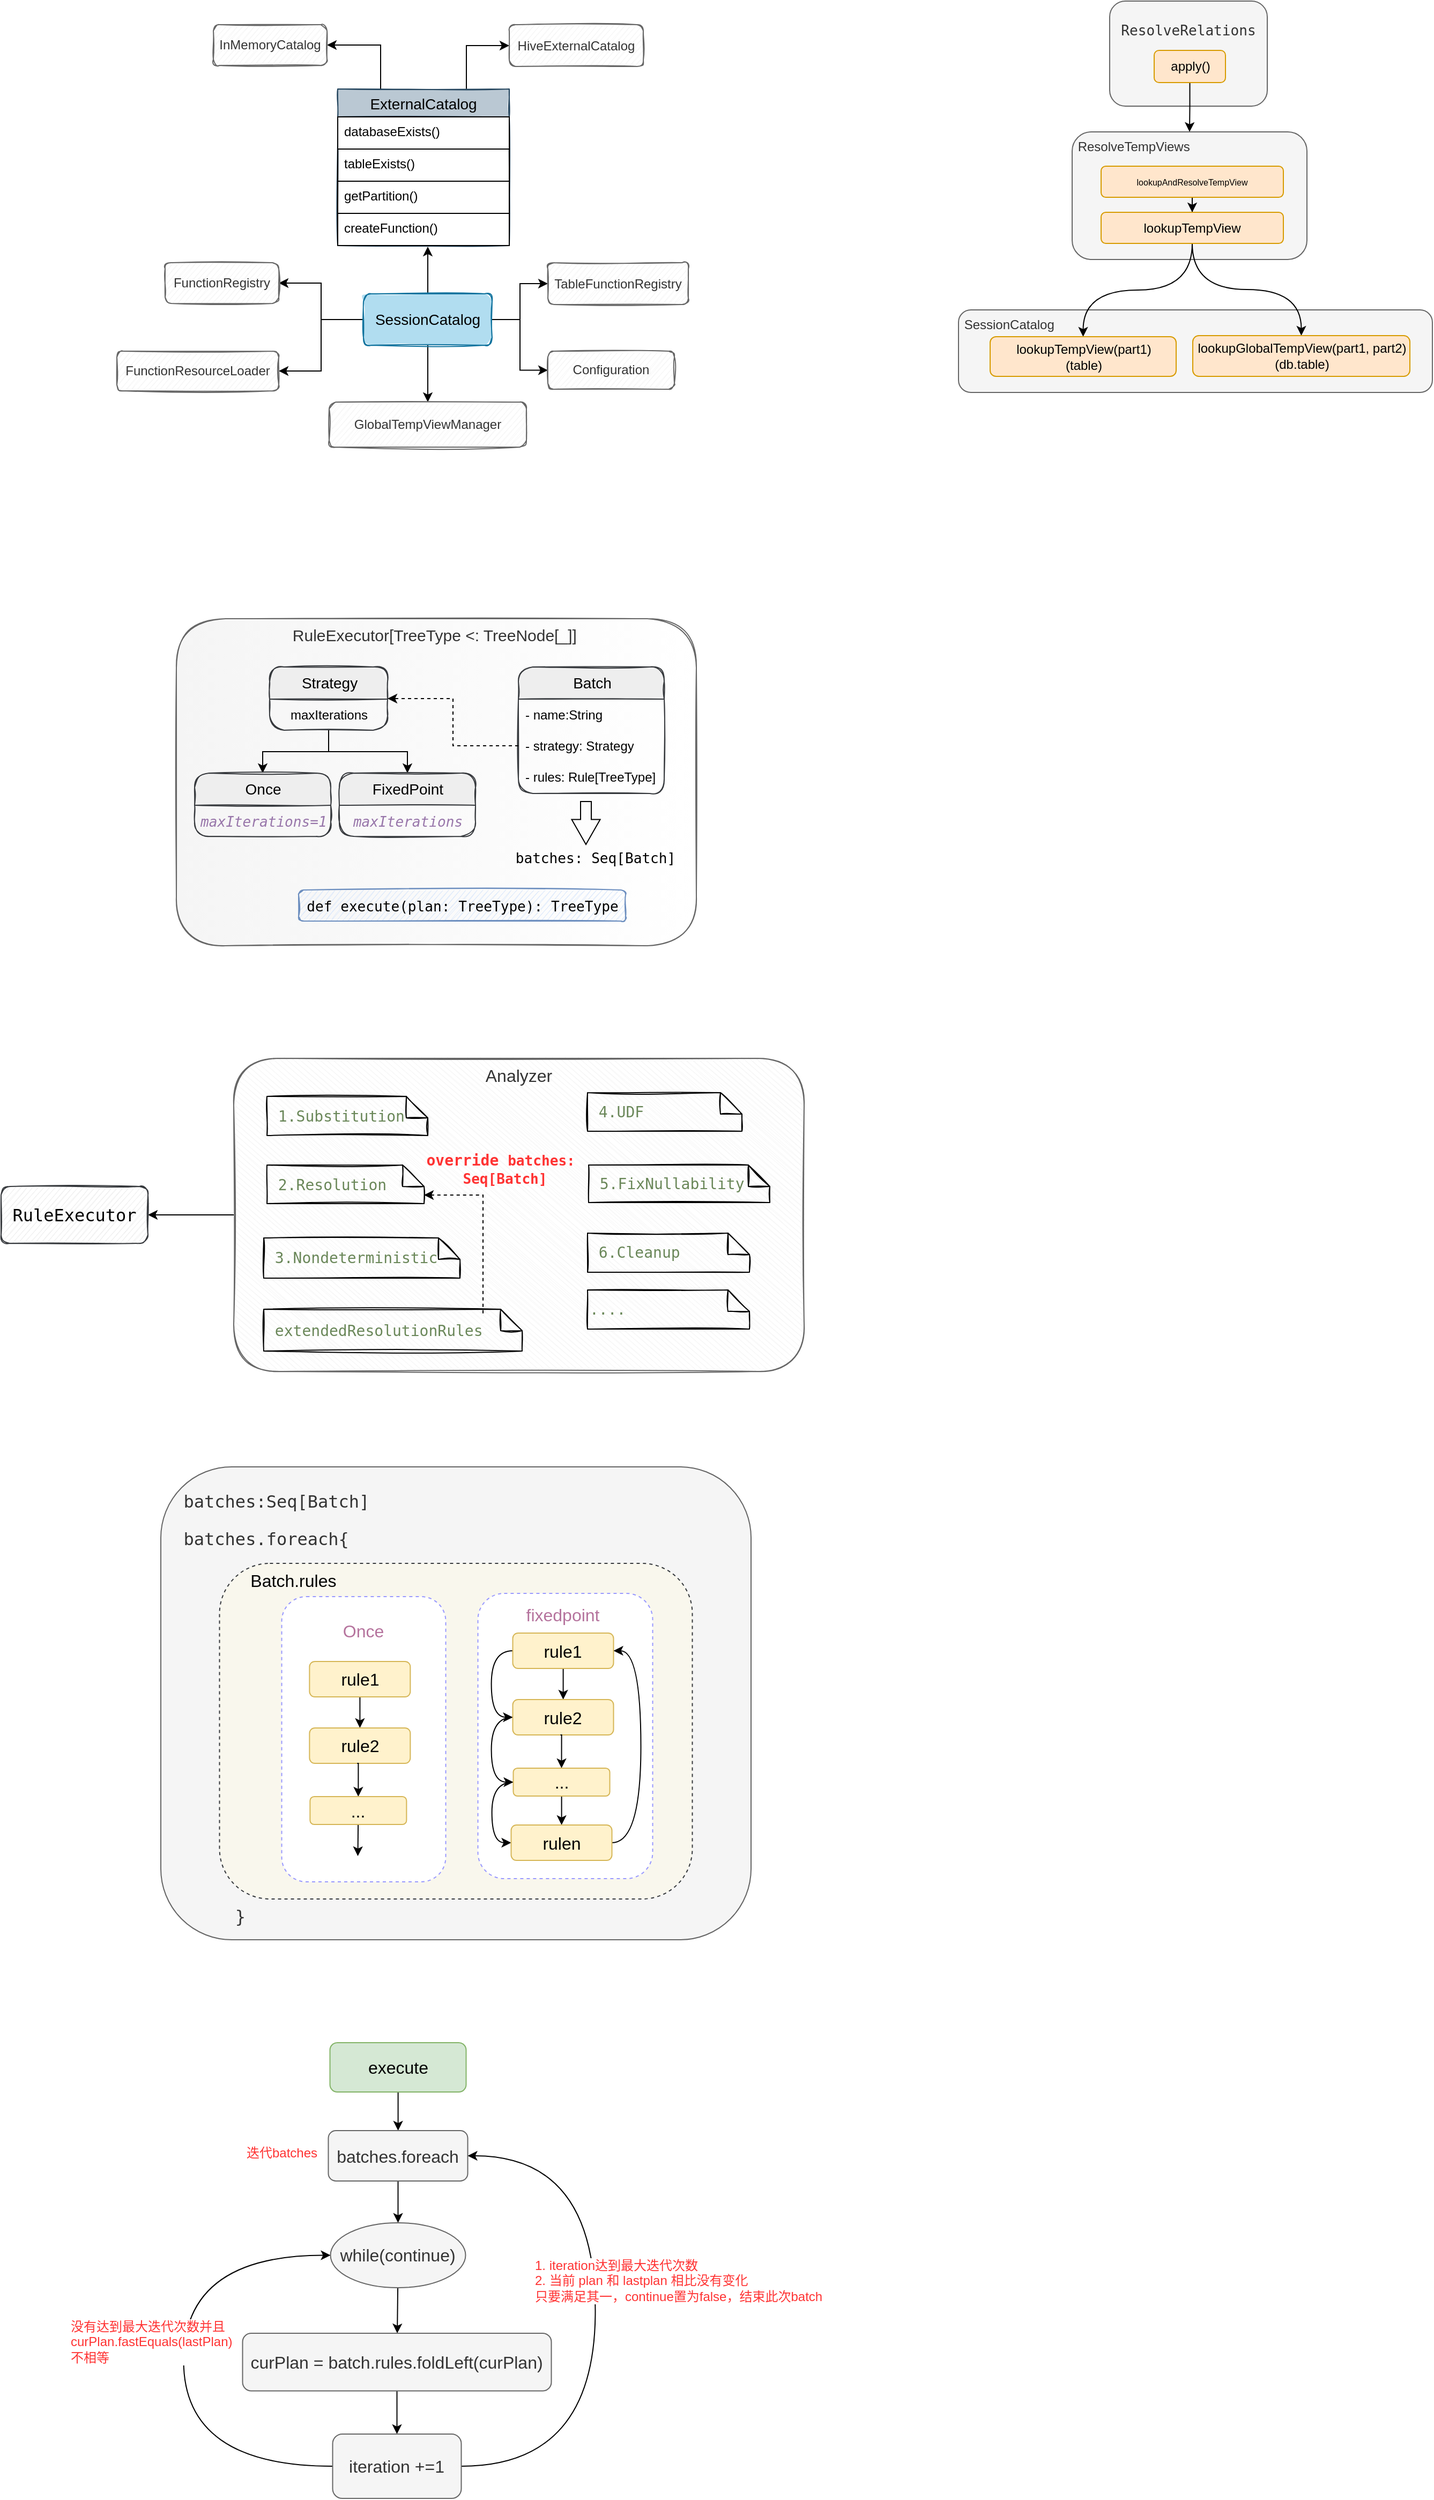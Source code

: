 <mxfile version="17.4.6" type="github">
  <diagram id="hhoEee4OtY3em96QOLKo" name="Page-1">
    <mxGraphModel dx="1391" dy="898" grid="0" gridSize="10" guides="1" tooltips="1" connect="1" arrows="1" fold="1" page="1" pageScale="1" pageWidth="827" pageHeight="1169" math="0" shadow="0">
      <root>
        <mxCell id="0" />
        <mxCell id="1" parent="0" />
        <mxCell id="6svz-Yu5DE2-0Qyf26-9-62" value="&amp;nbsp;SessionCatalog" style="rounded=1;whiteSpace=wrap;html=1;shadow=0;labelBackgroundColor=none;labelBorderColor=none;sketch=0;fontSize=12;fontColor=#333333;strokeColor=#666666;strokeWidth=1;fillColor=#f5f5f5;verticalAlign=top;align=left;" vertex="1" parent="1">
          <mxGeometry x="925" y="959" width="442" height="77" as="geometry" />
        </mxCell>
        <mxCell id="6svz-Yu5DE2-0Qyf26-9-4" value="&lt;pre style=&quot;font-family: &amp;#34;jetbrains mono&amp;#34; , monospace ; font-size: 16px&quot;&gt;  batches:Seq[Batch]&lt;/pre&gt;&lt;pre style=&quot;font-family: &amp;#34;jetbrains mono&amp;#34; , monospace ; font-size: 16px&quot;&gt;  batches.foreach{&lt;/pre&gt;&lt;pre style=&quot;font-family: &amp;#34;jetbrains mono&amp;#34; , monospace ; font-size: 16px&quot;&gt;&lt;br&gt;&lt;/pre&gt;&lt;pre style=&quot;font-family: &amp;#34;jetbrains mono&amp;#34; , monospace ; font-size: 16px&quot;&gt;&lt;br&gt;&lt;/pre&gt;&lt;pre style=&quot;font-family: &amp;#34;jetbrains mono&amp;#34; , monospace ; font-size: 16px&quot;&gt;&lt;br&gt;&lt;/pre&gt;&lt;pre style=&quot;font-family: &amp;#34;jetbrains mono&amp;#34; , monospace ; font-size: 16px&quot;&gt;&lt;br&gt;&lt;/pre&gt;&lt;pre style=&quot;font-family: &amp;#34;jetbrains mono&amp;#34; , monospace ; font-size: 16px&quot;&gt;&lt;br&gt;&lt;/pre&gt;&lt;pre style=&quot;font-family: &amp;#34;jetbrains mono&amp;#34; , monospace ; font-size: 16px&quot;&gt;&lt;br&gt;&lt;/pre&gt;&lt;pre style=&quot;font-family: &amp;#34;jetbrains mono&amp;#34; , monospace ; font-size: 16px&quot;&gt;&lt;br&gt;&lt;/pre&gt;&lt;pre style=&quot;font-family: &amp;#34;jetbrains mono&amp;#34; , monospace ; font-size: 16px&quot;&gt;&lt;br&gt;&lt;/pre&gt;&lt;pre style=&quot;font-family: &amp;#34;jetbrains mono&amp;#34; , monospace ; font-size: 16px&quot;&gt;&lt;br&gt;&lt;/pre&gt;&lt;pre style=&quot;font-family: &amp;#34;jetbrains mono&amp;#34; , monospace ; font-size: 16px&quot;&gt;&lt;span style=&quot;white-space: normal&quot;&gt;&amp;nbsp; &amp;nbsp; &amp;nbsp; &amp;nbsp;}&lt;/span&gt;&lt;br&gt;&lt;/pre&gt;" style="rounded=1;whiteSpace=wrap;html=1;labelBackgroundColor=none;fontSize=16;sketch=0;shadow=0;align=left;verticalAlign=top;fillColor=#f5f5f5;strokeColor=#666666;fontColor=#333333;" vertex="1" parent="1">
          <mxGeometry x="181" y="2038" width="550.5" height="441" as="geometry" />
        </mxCell>
        <mxCell id="6svz-Yu5DE2-0Qyf26-9-5" value="&amp;nbsp; &amp;nbsp; &amp;nbsp; Batch.rules" style="rounded=1;whiteSpace=wrap;html=1;shadow=0;labelBackgroundColor=none;labelBorderColor=none;sketch=0;fontSize=16;align=left;verticalAlign=top;dashed=1;strokeColor=#36393d;fillColor=#f9f7ed;" vertex="1" parent="1">
          <mxGeometry x="235.75" y="2128" width="441" height="313" as="geometry" />
        </mxCell>
        <mxCell id="6svz-Yu5DE2-0Qyf26-9-31" value="" style="rounded=1;whiteSpace=wrap;html=1;shadow=0;dashed=1;labelBackgroundColor=none;labelBorderColor=none;sketch=0;fontSize=16;fontColor=#B5739D;strokeColor=#9999FF;strokeWidth=1;" vertex="1" parent="1">
          <mxGeometry x="476.75" y="2156" width="163" height="266" as="geometry" />
        </mxCell>
        <mxCell id="6svz-Yu5DE2-0Qyf26-9-29" value="" style="rounded=1;whiteSpace=wrap;html=1;shadow=0;dashed=1;labelBackgroundColor=none;labelBorderColor=none;sketch=0;fontSize=16;fontColor=#B5739D;strokeColor=#9999FF;strokeWidth=1;" vertex="1" parent="1">
          <mxGeometry x="293.75" y="2159" width="153" height="266" as="geometry" />
        </mxCell>
        <mxCell id="6svz-Yu5DE2-0Qyf26-9-2" style="edgeStyle=orthogonalEdgeStyle;rounded=0;orthogonalLoop=1;jettySize=auto;html=1;entryX=1;entryY=0.5;entryDx=0;entryDy=0;fontSize=16;fontColor=#000000;" edge="1" parent="1" source="0N4g02ynrCQmDdUy3KtQ-81" target="6svz-Yu5DE2-0Qyf26-9-1">
          <mxGeometry relative="1" as="geometry" />
        </mxCell>
        <mxCell id="0N4g02ynrCQmDdUy3KtQ-81" value="Analyzer" style="rounded=1;whiteSpace=wrap;html=1;sketch=1;shadow=0;glass=0;fillColor=#f5f5f5;strokeColor=#666666;overflow=visible;noLabel=0;direction=north;connectable=1;allowArrows=1;portConstraintRotation=0;snapToPoint=0;perimeter=rectanglePerimeter;fixDash=0;autosize=0;container=0;dropTarget=0;collapsible=0;recursiveResize=1;expand=1;treeFolding=0;disableMultiStroke=0;disableMultiStrokeFill=0;dashOffset=1;fillStyle=auto;fontSize=16;fontColor=#333333;verticalAlign=top;gradientDirection=south;" parent="1" vertex="1">
          <mxGeometry x="249" y="1657" width="532" height="292" as="geometry" />
        </mxCell>
        <mxCell id="0N4g02ynrCQmDdUy3KtQ-48" value="RuleExecutor[TreeType &amp;lt;: TreeNode[_]]&amp;nbsp;" style="rounded=1;whiteSpace=wrap;html=1;sketch=1;shadow=0;glass=0;fillColor=#f5f5f5;strokeColor=#666666;overflow=visible;noLabel=0;direction=north;connectable=1;allowArrows=1;portConstraintRotation=0;snapToPoint=0;perimeter=rectanglePerimeter;fixDash=0;autosize=0;container=0;dropTarget=0;collapsible=0;recursiveResize=1;expand=1;treeFolding=0;disableMultiStroke=0;disableMultiStrokeFill=0;dashOffset=1;fillStyle=auto;fontSize=15;fontColor=#333333;verticalAlign=top;gradientColor=#ffffff;gradientDirection=south;" parent="1" vertex="1">
          <mxGeometry x="195.5" y="1247" width="485" height="305" as="geometry" />
        </mxCell>
        <mxCell id="0N4g02ynrCQmDdUy3KtQ-31" value="" style="edgeStyle=orthogonalEdgeStyle;rounded=0;orthogonalLoop=1;jettySize=auto;html=1;fontSize=14;entryX=0.525;entryY=1.033;entryDx=0;entryDy=0;entryPerimeter=0;" parent="1" source="0N4g02ynrCQmDdUy3KtQ-2" target="0N4g02ynrCQmDdUy3KtQ-30" edge="1">
          <mxGeometry relative="1" as="geometry" />
        </mxCell>
        <mxCell id="0N4g02ynrCQmDdUy3KtQ-33" value="" style="edgeStyle=orthogonalEdgeStyle;rounded=0;orthogonalLoop=1;jettySize=auto;html=1;fontSize=14;" parent="1" source="0N4g02ynrCQmDdUy3KtQ-2" target="0N4g02ynrCQmDdUy3KtQ-32" edge="1">
          <mxGeometry relative="1" as="geometry" />
        </mxCell>
        <mxCell id="0N4g02ynrCQmDdUy3KtQ-39" style="edgeStyle=orthogonalEdgeStyle;rounded=0;orthogonalLoop=1;jettySize=auto;html=1;entryX=0;entryY=0.5;entryDx=0;entryDy=0;fontFamily=Helvetica;fontSize=12;fontColor=default;" parent="1" source="0N4g02ynrCQmDdUy3KtQ-2" target="0N4g02ynrCQmDdUy3KtQ-38" edge="1">
          <mxGeometry relative="1" as="geometry" />
        </mxCell>
        <mxCell id="0N4g02ynrCQmDdUy3KtQ-40" style="edgeStyle=orthogonalEdgeStyle;rounded=0;orthogonalLoop=1;jettySize=auto;html=1;entryX=1;entryY=0.5;entryDx=0;entryDy=0;fontFamily=Helvetica;fontSize=12;fontColor=default;" parent="1" source="0N4g02ynrCQmDdUy3KtQ-2" target="0N4g02ynrCQmDdUy3KtQ-36" edge="1">
          <mxGeometry relative="1" as="geometry" />
        </mxCell>
        <mxCell id="0N4g02ynrCQmDdUy3KtQ-42" style="edgeStyle=orthogonalEdgeStyle;rounded=0;orthogonalLoop=1;jettySize=auto;html=1;entryX=1;entryY=0.5;entryDx=0;entryDy=0;fontFamily=Helvetica;fontSize=12;fontColor=default;" parent="1" source="0N4g02ynrCQmDdUy3KtQ-2" target="0N4g02ynrCQmDdUy3KtQ-34" edge="1">
          <mxGeometry relative="1" as="geometry" />
        </mxCell>
        <mxCell id="0N4g02ynrCQmDdUy3KtQ-43" style="edgeStyle=orthogonalEdgeStyle;rounded=0;orthogonalLoop=1;jettySize=auto;html=1;entryX=0;entryY=0.5;entryDx=0;entryDy=0;fontFamily=Helvetica;fontSize=12;fontColor=default;" parent="1" source="0N4g02ynrCQmDdUy3KtQ-2" target="0N4g02ynrCQmDdUy3KtQ-41" edge="1">
          <mxGeometry relative="1" as="geometry" />
        </mxCell>
        <mxCell id="0N4g02ynrCQmDdUy3KtQ-2" value="SessionCatalog" style="rounded=1;whiteSpace=wrap;html=1;sketch=1;shadow=0;glass=0;fillColor=#b1ddf0;strokeColor=#10739e;overflow=visible;noLabel=0;direction=north;connectable=1;allowArrows=1;portConstraintRotation=0;snapToPoint=0;perimeter=rectanglePerimeter;fixDash=0;autosize=0;container=0;dropTarget=0;collapsible=0;recursiveResize=1;expand=1;treeFolding=0;disableMultiStroke=0;disableMultiStrokeFill=0;dashOffset=1;fillStyle=solid;fontSize=14;" parent="1" vertex="1">
          <mxGeometry x="370" y="944" width="120" height="48" as="geometry" />
        </mxCell>
        <mxCell id="0N4g02ynrCQmDdUy3KtQ-46" style="edgeStyle=orthogonalEdgeStyle;rounded=0;orthogonalLoop=1;jettySize=auto;html=1;entryX=1;entryY=0.5;entryDx=0;entryDy=0;fontFamily=Helvetica;fontSize=12;fontColor=default;exitX=0.25;exitY=0;exitDx=0;exitDy=0;" parent="1" source="0N4g02ynrCQmDdUy3KtQ-22" target="0N4g02ynrCQmDdUy3KtQ-44" edge="1">
          <mxGeometry relative="1" as="geometry" />
        </mxCell>
        <mxCell id="0N4g02ynrCQmDdUy3KtQ-47" style="edgeStyle=orthogonalEdgeStyle;rounded=0;orthogonalLoop=1;jettySize=auto;html=1;entryX=0;entryY=0.5;entryDx=0;entryDy=0;fontFamily=Helvetica;fontSize=12;fontColor=default;exitX=0.75;exitY=0;exitDx=0;exitDy=0;" parent="1" source="0N4g02ynrCQmDdUy3KtQ-22" target="0N4g02ynrCQmDdUy3KtQ-45" edge="1">
          <mxGeometry relative="1" as="geometry" />
        </mxCell>
        <object label="ExternalCatalog" id="0N4g02ynrCQmDdUy3KtQ-22">
          <mxCell style="swimlane;fontStyle=0;childLayout=stackLayout;horizontal=1;startSize=26;horizontalStack=0;resizeParent=1;resizeParentMax=0;resizeLast=0;collapsible=1;marginBottom=0;align=center;fontSize=14;shadow=0;glass=0;sketch=1;disableMultiStroke=0;disableMultiStrokeFill=0;fillStyle=solid;fillColor=#bac8d3;strokeColor=#23445d;" parent="1" vertex="1">
            <mxGeometry x="346" y="753" width="160" height="146" as="geometry">
              <mxRectangle x="87" y="445" width="49" height="26" as="alternateBounds" />
            </mxGeometry>
          </mxCell>
        </object>
        <mxCell id="0N4g02ynrCQmDdUy3KtQ-23" value="databaseExists()" style="text;strokeColor=default;fillColor=default;spacingLeft=4;spacingRight=4;overflow=hidden;rotatable=0;points=[[0,0.5],[1,0.5]];portConstraint=eastwest;fontSize=12;shadow=0;glass=0;sketch=0;disableMultiStroke=0;disableMultiStrokeFill=0;fillStyle=solid;" parent="0N4g02ynrCQmDdUy3KtQ-22" vertex="1">
          <mxGeometry y="26" width="160" height="30" as="geometry" />
        </mxCell>
        <mxCell id="0N4g02ynrCQmDdUy3KtQ-24" value="tableExists()" style="text;strokeColor=default;fillColor=none;spacingLeft=4;spacingRight=4;overflow=hidden;rotatable=0;points=[[0,0.5],[1,0.5]];portConstraint=eastwest;fontSize=12;shadow=0;glass=0;sketch=0;disableMultiStroke=0;disableMultiStrokeFill=0;fillStyle=solid;strokeWidth=1;" parent="0N4g02ynrCQmDdUy3KtQ-22" vertex="1">
          <mxGeometry y="56" width="160" height="30" as="geometry" />
        </mxCell>
        <mxCell id="0N4g02ynrCQmDdUy3KtQ-25" value="getPartition()" style="text;strokeColor=default;fillColor=none;spacingLeft=4;spacingRight=4;overflow=hidden;rotatable=0;points=[[0,0.5],[1,0.5]];portConstraint=eastwest;fontSize=12;shadow=0;glass=0;sketch=0;disableMultiStroke=0;disableMultiStrokeFill=0;fillStyle=solid;" parent="0N4g02ynrCQmDdUy3KtQ-22" vertex="1">
          <mxGeometry y="86" width="160" height="30" as="geometry" />
        </mxCell>
        <mxCell id="0N4g02ynrCQmDdUy3KtQ-30" value="createFunction()" style="text;strokeColor=default;fillColor=none;spacingLeft=4;spacingRight=4;overflow=hidden;rotatable=0;points=[[0,0.5],[1,0.5]];portConstraint=eastwest;fontSize=12;shadow=0;glass=0;sketch=0;disableMultiStroke=0;disableMultiStrokeFill=0;fillStyle=solid;" parent="0N4g02ynrCQmDdUy3KtQ-22" vertex="1">
          <mxGeometry y="116" width="160" height="30" as="geometry" />
        </mxCell>
        <mxCell id="0N4g02ynrCQmDdUy3KtQ-32" value="GlobalTempViewManager" style="rounded=1;whiteSpace=wrap;html=1;sketch=1;shadow=0;glass=0;fillColor=#f5f5f5;strokeColor=#666666;overflow=visible;noLabel=0;direction=east;connectable=1;allowArrows=1;portConstraintRotation=0;snapToPoint=0;perimeter=rectanglePerimeter;fixDash=0;autosize=0;container=0;dropTarget=0;collapsible=0;recursiveResize=1;expand=1;treeFolding=0;disableMultiStroke=0;disableMultiStrokeFill=0;dashOffset=1;fillStyle=auto;fontSize=12;fontColor=#333333;" parent="1" vertex="1">
          <mxGeometry x="338" y="1045" width="184" height="42" as="geometry" />
        </mxCell>
        <mxCell id="0N4g02ynrCQmDdUy3KtQ-34" value="FunctionResourceLoader" style="rounded=1;whiteSpace=wrap;html=1;sketch=1;shadow=0;glass=0;overflow=visible;noLabel=0;direction=east;connectable=1;allowArrows=1;portConstraintRotation=0;snapToPoint=0;perimeter=rectanglePerimeter;fixDash=0;autosize=0;container=0;dropTarget=0;collapsible=0;recursiveResize=1;expand=1;treeFolding=0;disableMultiStroke=0;disableMultiStrokeFill=0;dashOffset=1;fillStyle=auto;fontSize=12;fillColor=#f5f5f5;fontColor=#333333;strokeColor=#666666;" parent="1" vertex="1">
          <mxGeometry x="140" y="997.5" width="151" height="37" as="geometry" />
        </mxCell>
        <mxCell id="0N4g02ynrCQmDdUy3KtQ-36" value="FunctionRegistry" style="rounded=1;whiteSpace=wrap;html=1;sketch=1;shadow=0;glass=0;overflow=visible;noLabel=0;direction=east;connectable=1;allowArrows=1;portConstraintRotation=0;snapToPoint=0;perimeter=rectanglePerimeter;fixDash=0;autosize=0;container=0;dropTarget=0;collapsible=0;recursiveResize=1;expand=1;treeFolding=0;disableMultiStroke=0;disableMultiStrokeFill=0;dashOffset=1;fillStyle=auto;fontSize=12;fillColor=#f5f5f5;fontColor=#333333;strokeColor=#666666;" parent="1" vertex="1">
          <mxGeometry x="185" y="915" width="106" height="38" as="geometry" />
        </mxCell>
        <mxCell id="0N4g02ynrCQmDdUy3KtQ-38" value="TableFunctionRegistry" style="rounded=1;whiteSpace=wrap;html=1;sketch=1;shadow=0;glass=0;overflow=visible;noLabel=0;direction=east;connectable=1;allowArrows=1;portConstraintRotation=0;snapToPoint=0;perimeter=rectanglePerimeter;fixDash=0;autosize=0;container=0;dropTarget=0;collapsible=0;recursiveResize=1;expand=1;treeFolding=0;disableMultiStroke=0;disableMultiStrokeFill=0;dashOffset=1;fillStyle=auto;fontSize=12;fillColor=#f5f5f5;fontColor=#333333;strokeColor=#666666;" parent="1" vertex="1">
          <mxGeometry x="542" y="915" width="131" height="39" as="geometry" />
        </mxCell>
        <mxCell id="0N4g02ynrCQmDdUy3KtQ-41" value="Configuration" style="rounded=1;whiteSpace=wrap;html=1;sketch=1;shadow=0;glass=0;overflow=visible;noLabel=0;direction=east;connectable=1;allowArrows=1;portConstraintRotation=0;snapToPoint=0;perimeter=rectanglePerimeter;fixDash=0;autosize=0;container=0;dropTarget=0;collapsible=0;recursiveResize=1;expand=1;treeFolding=0;disableMultiStroke=0;disableMultiStrokeFill=0;dashOffset=1;fillStyle=auto;fontSize=12;fillColor=#f5f5f5;fontColor=#333333;strokeColor=#666666;" parent="1" vertex="1">
          <mxGeometry x="542" y="997.5" width="118" height="35.5" as="geometry" />
        </mxCell>
        <mxCell id="0N4g02ynrCQmDdUy3KtQ-44" value="InMemoryCatalog" style="rounded=1;whiteSpace=wrap;html=1;sketch=1;shadow=0;glass=0;overflow=visible;noLabel=0;direction=east;connectable=1;allowArrows=1;portConstraintRotation=0;snapToPoint=0;perimeter=rectanglePerimeter;fixDash=0;autosize=0;container=0;dropTarget=0;collapsible=0;recursiveResize=1;expand=1;treeFolding=0;disableMultiStroke=0;disableMultiStrokeFill=0;dashOffset=1;fillStyle=auto;fontSize=12;fillColor=#f5f5f5;fontColor=#333333;strokeColor=#666666;" parent="1" vertex="1">
          <mxGeometry x="230" y="693" width="106" height="38" as="geometry" />
        </mxCell>
        <mxCell id="0N4g02ynrCQmDdUy3KtQ-45" value="HiveExternalCatalog" style="rounded=1;whiteSpace=wrap;html=1;sketch=1;shadow=0;glass=0;overflow=visible;noLabel=0;direction=east;connectable=1;allowArrows=1;portConstraintRotation=0;snapToPoint=0;perimeter=rectanglePerimeter;fixDash=0;autosize=0;container=0;dropTarget=0;collapsible=0;recursiveResize=1;expand=1;treeFolding=0;disableMultiStroke=0;disableMultiStrokeFill=0;dashOffset=1;fillStyle=auto;fontSize=12;fillColor=#f5f5f5;fontColor=#333333;strokeColor=#666666;" parent="1" vertex="1">
          <mxGeometry x="506" y="693" width="125" height="39" as="geometry" />
        </mxCell>
        <mxCell id="0N4g02ynrCQmDdUy3KtQ-55" value="" style="edgeStyle=orthogonalEdgeStyle;rounded=0;orthogonalLoop=1;jettySize=auto;html=1;fontFamily=Helvetica;fontSize=14;fontColor=default;entryX=0.5;entryY=0;entryDx=0;entryDy=0;" parent="1" source="0N4g02ynrCQmDdUy3KtQ-50" target="0N4g02ynrCQmDdUy3KtQ-67" edge="1">
          <mxGeometry relative="1" as="geometry">
            <mxPoint x="289.5" y="1391" as="targetPoint" />
          </mxGeometry>
        </mxCell>
        <mxCell id="0N4g02ynrCQmDdUy3KtQ-58" style="edgeStyle=orthogonalEdgeStyle;rounded=0;orthogonalLoop=1;jettySize=auto;html=1;entryX=0.5;entryY=0;entryDx=0;entryDy=0;fontFamily=Helvetica;fontSize=14;fontColor=default;" parent="1" source="0N4g02ynrCQmDdUy3KtQ-50" target="0N4g02ynrCQmDdUy3KtQ-69" edge="1">
          <mxGeometry relative="1" as="geometry">
            <mxPoint x="389.0" y="1391" as="targetPoint" />
          </mxGeometry>
        </mxCell>
        <mxCell id="0N4g02ynrCQmDdUy3KtQ-50" value="Strategy" style="swimlane;fontStyle=0;childLayout=stackLayout;horizontal=1;startSize=30;horizontalStack=0;resizeParent=1;resizeParentMax=0;resizeLast=0;collapsible=1;marginBottom=0;rounded=1;shadow=0;glass=0;sketch=1;disableMultiStroke=0;disableMultiStrokeFill=0;fillStyle=solid;fontFamily=Helvetica;fontSize=14;strokeColor=#36393d;fillColor=#eeeeee;html=1;" parent="1" vertex="1">
          <mxGeometry x="282.5" y="1292" width="110" height="59" as="geometry">
            <mxRectangle x="132" y="665" width="51" height="30" as="alternateBounds" />
          </mxGeometry>
        </mxCell>
        <mxCell id="0N4g02ynrCQmDdUy3KtQ-51" value="maxIterations" style="text;strokeColor=none;fillColor=none;align=center;verticalAlign=middle;spacingLeft=4;spacingRight=4;overflow=hidden;points=[[0,0.5],[1,0.5]];portConstraint=eastwest;rotatable=0;rounded=1;shadow=0;glass=0;sketch=1;disableMultiStroke=0;disableMultiStrokeFill=0;fillStyle=auto;fontFamily=Helvetica;fontSize=12;fontColor=default;html=1;" parent="0N4g02ynrCQmDdUy3KtQ-50" vertex="1">
          <mxGeometry y="30" width="110" height="29" as="geometry" />
        </mxCell>
        <mxCell id="0N4g02ynrCQmDdUy3KtQ-59" value="Batch" style="swimlane;fontStyle=0;childLayout=stackLayout;horizontal=1;startSize=30;horizontalStack=0;resizeParent=1;resizeParentMax=0;resizeLast=0;collapsible=1;marginBottom=0;rounded=1;shadow=0;glass=0;sketch=1;disableMultiStroke=0;disableMultiStrokeFill=0;fillStyle=solid;fontFamily=Helvetica;fontSize=14;strokeColor=#36393d;fillColor=#eeeeee;html=1;" parent="1" vertex="1">
          <mxGeometry x="514.5" y="1292" width="136" height="118" as="geometry">
            <mxRectangle x="132" y="665" width="51" height="30" as="alternateBounds" />
          </mxGeometry>
        </mxCell>
        <mxCell id="0N4g02ynrCQmDdUy3KtQ-60" value="- name:String" style="text;strokeColor=none;fillColor=none;align=left;verticalAlign=middle;spacingLeft=4;spacingRight=4;overflow=hidden;points=[[0,0.5],[1,0.5]];portConstraint=eastwest;rotatable=0;rounded=1;shadow=0;glass=0;sketch=1;disableMultiStroke=0;disableMultiStrokeFill=0;fillStyle=auto;fontFamily=Helvetica;fontSize=12;fontColor=default;html=1;" parent="0N4g02ynrCQmDdUy3KtQ-59" vertex="1">
          <mxGeometry y="30" width="136" height="29" as="geometry" />
        </mxCell>
        <mxCell id="0N4g02ynrCQmDdUy3KtQ-62" value="- strategy: Strategy" style="text;strokeColor=none;fillColor=none;align=left;verticalAlign=middle;spacingLeft=4;spacingRight=4;overflow=hidden;points=[[0,0.5],[1,0.5]];portConstraint=eastwest;rotatable=0;rounded=1;shadow=0;glass=0;sketch=1;disableMultiStroke=0;disableMultiStrokeFill=0;fillStyle=auto;fontFamily=Helvetica;fontSize=12;fontColor=default;html=1;" parent="0N4g02ynrCQmDdUy3KtQ-59" vertex="1">
          <mxGeometry y="59" width="136" height="29" as="geometry" />
        </mxCell>
        <mxCell id="0N4g02ynrCQmDdUy3KtQ-63" value="- rules: Rule[TreeType]" style="text;strokeColor=none;fillColor=none;align=left;verticalAlign=middle;spacingLeft=4;spacingRight=4;overflow=hidden;points=[[0,0.5],[1,0.5]];portConstraint=eastwest;rotatable=0;rounded=1;shadow=0;glass=0;sketch=1;disableMultiStroke=0;disableMultiStrokeFill=0;fillStyle=auto;fontFamily=Helvetica;fontSize=12;fontColor=default;html=1;" parent="0N4g02ynrCQmDdUy3KtQ-59" vertex="1">
          <mxGeometry y="88" width="136" height="30" as="geometry" />
        </mxCell>
        <mxCell id="0N4g02ynrCQmDdUy3KtQ-64" value="&lt;pre style=&quot;font-family: &amp;quot;jetbrains mono&amp;quot;, monospace; font-size: 9.8pt;&quot;&gt;&lt;span style=&quot;&quot;&gt;batches&lt;/span&gt;: &lt;span style=&quot;&quot;&gt;Seq&lt;/span&gt;[Batch]&lt;/pre&gt;" style="rounded=1;whiteSpace=wrap;html=1;shadow=0;glass=0;sketch=1;disableMultiStroke=0;disableMultiStrokeFill=0;fillStyle=auto;fontFamily=Helvetica;fontSize=14;fontColor=default;strokeColor=none;fillColor=none;labelBackgroundColor=none;" parent="1" vertex="1">
          <mxGeometry x="505.5" y="1452" width="161" height="35" as="geometry" />
        </mxCell>
        <mxCell id="0N4g02ynrCQmDdUy3KtQ-65" value="" style="shape=flexArrow;endArrow=classic;html=1;rounded=0;fontFamily=Helvetica;fontSize=14;fontColor=default;width=10;endSize=7.422;endWidth=15.556;" parent="1" edge="1">
          <mxGeometry width="50" height="50" relative="1" as="geometry">
            <mxPoint x="577.5" y="1417" as="sourcePoint" />
            <mxPoint x="577.5" y="1458" as="targetPoint" />
          </mxGeometry>
        </mxCell>
        <mxCell id="0N4g02ynrCQmDdUy3KtQ-66" value="&lt;pre style=&quot;font-family: &amp;quot;jetbrains mono&amp;quot;, monospace; font-size: 9.8pt;&quot;&gt;&lt;span style=&quot;&quot;&gt;def &lt;/span&gt;&lt;span style=&quot;&quot;&gt;execute&lt;/span&gt;(plan: &lt;span style=&quot;&quot;&gt;TreeType&lt;/span&gt;): &lt;span style=&quot;&quot;&gt;TreeType&lt;/span&gt;&lt;/pre&gt;" style="text;html=1;strokeColor=#6c8ebf;fillColor=#dae8fc;align=center;verticalAlign=middle;whiteSpace=wrap;rounded=1;shadow=0;glass=0;labelBackgroundColor=none;sketch=1;disableMultiStroke=0;disableMultiStrokeFill=0;fillStyle=auto;fontFamily=Helvetica;fontSize=14;" parent="1" vertex="1">
          <mxGeometry x="309.5" y="1500" width="305" height="29" as="geometry" />
        </mxCell>
        <mxCell id="0N4g02ynrCQmDdUy3KtQ-67" value="Once" style="swimlane;fontStyle=0;childLayout=stackLayout;horizontal=1;startSize=30;horizontalStack=0;resizeParent=1;resizeParentMax=0;resizeLast=0;collapsible=1;marginBottom=0;rounded=1;shadow=0;glass=0;sketch=1;disableMultiStroke=0;disableMultiStrokeFill=0;fillStyle=solid;fontFamily=Helvetica;fontSize=14;strokeColor=#36393d;fillColor=#eeeeee;html=1;" parent="1" vertex="1">
          <mxGeometry x="212.5" y="1391" width="127" height="59" as="geometry">
            <mxRectangle x="132" y="665" width="51" height="30" as="alternateBounds" />
          </mxGeometry>
        </mxCell>
        <mxCell id="0N4g02ynrCQmDdUy3KtQ-68" value="&lt;span style=&quot;color: rgb(152 , 118 , 170) ; font-style: italic ; font-family: &amp;#34;jetbrains mono&amp;#34; , monospace ; font-size: 9.8pt&quot;&gt;maxIterations=1&lt;/span&gt;" style="text;strokeColor=none;fillColor=none;align=center;verticalAlign=middle;spacingLeft=4;spacingRight=4;overflow=hidden;points=[[0,0.5],[1,0.5]];portConstraint=eastwest;rotatable=0;rounded=1;shadow=0;glass=0;sketch=1;disableMultiStroke=0;disableMultiStrokeFill=0;fillStyle=auto;fontFamily=Helvetica;fontSize=12;fontColor=default;html=1;labelBackgroundColor=none;" parent="0N4g02ynrCQmDdUy3KtQ-67" vertex="1">
          <mxGeometry y="30" width="127" height="29" as="geometry" />
        </mxCell>
        <mxCell id="0N4g02ynrCQmDdUy3KtQ-69" value="&lt;span&gt;FixedPoint&lt;/span&gt;" style="swimlane;fontStyle=0;childLayout=stackLayout;horizontal=1;startSize=30;horizontalStack=0;resizeParent=1;resizeParentMax=0;resizeLast=0;collapsible=1;marginBottom=0;rounded=1;shadow=0;glass=0;sketch=1;disableMultiStroke=0;disableMultiStrokeFill=0;fillStyle=solid;fontFamily=Helvetica;fontSize=14;strokeColor=#36393d;fillColor=#eeeeee;html=1;" parent="1" vertex="1">
          <mxGeometry x="347.5" y="1391" width="127" height="59" as="geometry">
            <mxRectangle x="132" y="665" width="51" height="30" as="alternateBounds" />
          </mxGeometry>
        </mxCell>
        <mxCell id="0N4g02ynrCQmDdUy3KtQ-70" value="&lt;span style=&quot;color: rgb(152 , 118 , 170) ; font-style: italic ; font-family: &amp;#34;jetbrains mono&amp;#34; , monospace ; font-size: 9.8pt&quot;&gt;maxIterations&lt;/span&gt;" style="text;strokeColor=none;fillColor=none;align=center;verticalAlign=middle;spacingLeft=4;spacingRight=4;overflow=hidden;points=[[0,0.5],[1,0.5]];portConstraint=eastwest;rotatable=0;rounded=1;shadow=0;glass=0;sketch=1;disableMultiStroke=0;disableMultiStrokeFill=0;fillStyle=auto;fontFamily=Helvetica;fontSize=12;fontColor=default;html=1;labelBackgroundColor=none;" parent="0N4g02ynrCQmDdUy3KtQ-69" vertex="1">
          <mxGeometry y="30" width="127" height="29" as="geometry" />
        </mxCell>
        <mxCell id="0N4g02ynrCQmDdUy3KtQ-71" style="edgeStyle=orthogonalEdgeStyle;rounded=0;orthogonalLoop=1;jettySize=auto;html=1;entryX=1;entryY=0.5;entryDx=0;entryDy=0;fontFamily=Helvetica;fontSize=14;fontColor=default;dashed=1;" parent="1" source="0N4g02ynrCQmDdUy3KtQ-62" target="0N4g02ynrCQmDdUy3KtQ-50" edge="1">
          <mxGeometry relative="1" as="geometry" />
        </mxCell>
        <mxCell id="0N4g02ynrCQmDdUy3KtQ-72" value="&lt;pre style=&quot;color: rgb(169, 183, 198); font-family: &amp;quot;jetbrains mono&amp;quot;, monospace; font-size: 14px;&quot;&gt;&lt;span style=&quot;color: rgb(106, 135, 89); font-size: 14px;&quot;&gt; 1.Substitution&lt;/span&gt;&lt;/pre&gt;" style="shape=note;size=20;whiteSpace=wrap;html=1;rounded=0;shadow=0;glass=0;labelBackgroundColor=none;sketch=1;disableMultiStroke=0;disableMultiStrokeFill=0;fillStyle=auto;fontFamily=Helvetica;fontSize=14;fontColor=default;strokeColor=default;fillColor=none;gradientColor=#ffffff;gradientDirection=south;align=left;" parent="1" vertex="1">
          <mxGeometry x="280" y="1692.5" width="150" height="36.5" as="geometry" />
        </mxCell>
        <mxCell id="0N4g02ynrCQmDdUy3KtQ-88" style="edgeStyle=orthogonalEdgeStyle;rounded=0;orthogonalLoop=1;jettySize=auto;html=1;fontFamily=Helvetica;fontSize=14;fontColor=#6A8759;fillColor=default;exitX=0;exitY=0;exitDx=146.5;exitDy=28;exitPerimeter=0;dashed=1;endArrow=none;endFill=0;startArrow=classic;startFill=1;" parent="1" source="0N4g02ynrCQmDdUy3KtQ-74" edge="1">
          <mxGeometry relative="1" as="geometry">
            <mxPoint x="481.5" y="1895" as="targetPoint" />
            <Array as="points">
              <mxPoint x="481.5" y="1785" />
              <mxPoint x="481.5" y="1891" />
            </Array>
          </mxGeometry>
        </mxCell>
        <mxCell id="0N4g02ynrCQmDdUy3KtQ-74" value="&lt;pre style=&quot;color: rgb(169, 183, 198); font-family: &amp;quot;jetbrains mono&amp;quot;, monospace; font-size: 14px;&quot;&gt;&lt;span style=&quot;color: rgb(106, 135, 89); font-size: 14px;&quot;&gt; 2.Resolution&lt;/span&gt;&lt;/pre&gt;" style="shape=note;size=20;whiteSpace=wrap;html=1;rounded=0;shadow=0;glass=0;labelBackgroundColor=none;sketch=1;disableMultiStroke=0;disableMultiStrokeFill=0;fillStyle=auto;fontFamily=Helvetica;fontSize=14;fontColor=default;strokeColor=default;fillColor=none;gradientColor=#ffffff;gradientDirection=south;align=left;" parent="1" vertex="1">
          <mxGeometry x="280" y="1756.5" width="146.5" height="36" as="geometry" />
        </mxCell>
        <mxCell id="0N4g02ynrCQmDdUy3KtQ-75" value="&lt;pre style=&quot;font-family: &amp;quot;jetbrains mono&amp;quot;, monospace; font-size: 14px;&quot;&gt;&lt;span style=&quot;color: rgb(106, 135, 89); font-size: 14px;&quot;&gt; 3.&lt;/span&gt;&lt;font color=&quot;#6a8759&quot; style=&quot;font-size: 14px;&quot;&gt;Nondeterministic&lt;/font&gt;&lt;/pre&gt;" style="shape=note;size=20;whiteSpace=wrap;html=1;rounded=0;shadow=0;glass=0;labelBackgroundColor=none;sketch=1;disableMultiStroke=0;disableMultiStrokeFill=0;fillStyle=auto;fontFamily=Helvetica;fontSize=14;fontColor=default;strokeColor=default;fillColor=none;gradientColor=#ffffff;gradientDirection=south;align=left;" parent="1" vertex="1">
          <mxGeometry x="277" y="1824.5" width="183" height="37.5" as="geometry" />
        </mxCell>
        <mxCell id="0N4g02ynrCQmDdUy3KtQ-77" value="&lt;pre style=&quot;color: rgb(169, 183, 198); font-family: &amp;quot;jetbrains mono&amp;quot;, monospace; font-size: 14px;&quot;&gt;&lt;span style=&quot;color: rgb(106, 135, 89); font-size: 14px;&quot;&gt; 4.UDF&lt;/span&gt;&lt;/pre&gt;" style="shape=note;size=20;whiteSpace=wrap;html=1;rounded=0;shadow=0;glass=0;labelBackgroundColor=none;sketch=1;disableMultiStroke=0;disableMultiStrokeFill=0;fillStyle=auto;fontFamily=Helvetica;fontSize=14;fontColor=default;strokeColor=default;fillColor=none;gradientColor=#ffffff;gradientDirection=south;align=left;" parent="1" vertex="1">
          <mxGeometry x="579" y="1689" width="144" height="36" as="geometry" />
        </mxCell>
        <mxCell id="0N4g02ynrCQmDdUy3KtQ-78" value="&lt;pre style=&quot;color: rgb(169, 183, 198); font-family: &amp;quot;jetbrains mono&amp;quot;, monospace; font-size: 14px;&quot;&gt;&lt;span style=&quot;color: rgb(106, 135, 89); font-size: 14px;&quot;&gt; 5.FixNullability&lt;/span&gt;&lt;/pre&gt;" style="shape=note;size=20;whiteSpace=wrap;html=1;rounded=0;shadow=0;glass=0;labelBackgroundColor=none;sketch=1;disableMultiStroke=0;disableMultiStrokeFill=0;fillStyle=auto;fontFamily=Helvetica;fontSize=14;fontColor=default;strokeColor=default;fillColor=none;gradientColor=#ffffff;gradientDirection=south;align=left;" parent="1" vertex="1">
          <mxGeometry x="580" y="1756.5" width="169" height="35" as="geometry" />
        </mxCell>
        <mxCell id="0N4g02ynrCQmDdUy3KtQ-79" value="&lt;pre style=&quot;font-family: &amp;quot;jetbrains mono&amp;quot;, monospace; font-size: 14px;&quot;&gt;&lt;span style=&quot;color: rgb(106, 135, 89); font-size: 14px;&quot;&gt; 6.&lt;/span&gt;&lt;font color=&quot;#6a8759&quot; style=&quot;font-size: 14px;&quot;&gt;Cleanup&lt;/font&gt;&lt;/pre&gt;" style="shape=note;size=20;whiteSpace=wrap;html=1;rounded=0;shadow=0;glass=0;labelBackgroundColor=none;sketch=1;disableMultiStroke=0;disableMultiStrokeFill=0;fillStyle=auto;fontFamily=Helvetica;fontSize=14;fontColor=default;strokeColor=default;fillColor=none;gradientColor=#ffffff;gradientDirection=south;align=left;" parent="1" vertex="1">
          <mxGeometry x="579" y="1820" width="151" height="36.5" as="geometry" />
        </mxCell>
        <mxCell id="0N4g02ynrCQmDdUy3KtQ-80" value="&lt;pre&gt;override &lt;font face=&quot;jetbrains mono, monospace&quot;&gt;&lt;span style=&quot;font-size: 13.067px&quot;&gt;batches: &lt;br&gt;Seq[Batch]&lt;/span&gt;&lt;span style=&quot;font-size: 9.8pt&quot;&gt;&lt;br&gt;&lt;/span&gt;&lt;/font&gt;&lt;/pre&gt;" style="rounded=1;whiteSpace=wrap;html=1;shadow=0;glass=0;sketch=1;disableMultiStroke=0;disableMultiStrokeFill=0;fillStyle=auto;fontFamily=Helvetica;fontSize=14;fontColor=#FF3333;strokeColor=none;fillColor=none;labelBackgroundColor=none;labelBorderColor=none;fontStyle=1" parent="1" vertex="1">
          <mxGeometry x="410" y="1739" width="184" height="41" as="geometry" />
        </mxCell>
        <mxCell id="0N4g02ynrCQmDdUy3KtQ-82" value="&lt;pre style=&quot;font-family: &amp;#34;jetbrains mono&amp;#34; , monospace ; font-size: 14px&quot;&gt;&lt;font color=&quot;#6a8759&quot;&gt;....&lt;/font&gt;&lt;/pre&gt;" style="shape=note;size=20;whiteSpace=wrap;html=1;rounded=0;shadow=0;glass=0;labelBackgroundColor=none;sketch=1;disableMultiStroke=0;disableMultiStrokeFill=0;fillStyle=auto;fontFamily=Helvetica;fontSize=14;fontColor=default;strokeColor=default;fillColor=none;gradientColor=#ffffff;gradientDirection=south;align=left;" parent="1" vertex="1">
          <mxGeometry x="579" y="1873" width="151" height="36.5" as="geometry" />
        </mxCell>
        <mxCell id="0N4g02ynrCQmDdUy3KtQ-87" value="&lt;pre style=&quot;font-family: &amp;#34;jetbrains mono&amp;#34; , monospace ; font-size: 14px&quot;&gt;&lt;span style=&quot;color: rgb(106 , 135 , 89) ; font-size: 14px&quot;&gt; extendedResolutionRules&lt;/span&gt;&lt;/pre&gt;" style="shape=note;size=20;whiteSpace=wrap;html=1;rounded=0;shadow=0;glass=0;labelBackgroundColor=none;sketch=1;disableMultiStroke=0;disableMultiStrokeFill=0;fillStyle=auto;fontFamily=Helvetica;fontSize=14;fontColor=default;strokeColor=default;fillColor=none;gradientColor=#ffffff;gradientDirection=south;align=left;" parent="1" vertex="1">
          <mxGeometry x="277" y="1891" width="241" height="39" as="geometry" />
        </mxCell>
        <mxCell id="6svz-Yu5DE2-0Qyf26-9-1" value="&lt;pre style=&quot;font-family: &amp;quot;jetbrains mono&amp;quot;, monospace; font-size: 16px;&quot;&gt;RuleExecutor&lt;/pre&gt;" style="rounded=1;whiteSpace=wrap;html=1;labelBackgroundColor=none;fontSize=16;sketch=1;shadow=0;fillColor=#eeeeee;strokeColor=#36393d;" vertex="1" parent="1">
          <mxGeometry x="32" y="1776.5" width="137" height="53" as="geometry" />
        </mxCell>
        <mxCell id="6svz-Yu5DE2-0Qyf26-9-9" value="" style="edgeStyle=orthogonalEdgeStyle;rounded=0;orthogonalLoop=1;jettySize=auto;html=1;fontSize=16;fontColor=#000000;" edge="1" parent="1" source="6svz-Yu5DE2-0Qyf26-9-6" target="6svz-Yu5DE2-0Qyf26-9-7">
          <mxGeometry relative="1" as="geometry" />
        </mxCell>
        <mxCell id="6svz-Yu5DE2-0Qyf26-9-12" style="edgeStyle=orthogonalEdgeStyle;rounded=0;orthogonalLoop=1;jettySize=auto;html=1;entryX=0;entryY=0.5;entryDx=0;entryDy=0;fontSize=16;fontColor=#000000;curved=1;exitX=0;exitY=0.5;exitDx=0;exitDy=0;" edge="1" parent="1" source="6svz-Yu5DE2-0Qyf26-9-6" target="6svz-Yu5DE2-0Qyf26-9-7">
          <mxGeometry relative="1" as="geometry" />
        </mxCell>
        <mxCell id="6svz-Yu5DE2-0Qyf26-9-6" value="&lt;font color=&quot;#000000&quot;&gt;rule1&lt;/font&gt;" style="rounded=1;whiteSpace=wrap;html=1;shadow=0;labelBackgroundColor=none;labelBorderColor=none;sketch=0;fontSize=16;fillColor=#fff2cc;strokeColor=#d6b656;" vertex="1" parent="1">
          <mxGeometry x="509.25" y="2193" width="94" height="33" as="geometry" />
        </mxCell>
        <mxCell id="6svz-Yu5DE2-0Qyf26-9-15" style="edgeStyle=orthogonalEdgeStyle;curved=1;rounded=0;orthogonalLoop=1;jettySize=auto;html=1;entryX=0;entryY=0.5;entryDx=0;entryDy=0;fontSize=16;fontColor=#000000;exitX=0;exitY=0.5;exitDx=0;exitDy=0;" edge="1" parent="1" source="6svz-Yu5DE2-0Qyf26-9-7" target="6svz-Yu5DE2-0Qyf26-9-11">
          <mxGeometry relative="1" as="geometry" />
        </mxCell>
        <mxCell id="6svz-Yu5DE2-0Qyf26-9-7" value="&lt;font color=&quot;#000000&quot;&gt;rule2&lt;/font&gt;" style="rounded=1;whiteSpace=wrap;html=1;shadow=0;labelBackgroundColor=none;labelBorderColor=none;sketch=0;fontSize=16;fillColor=#fff2cc;strokeColor=#d6b656;" vertex="1" parent="1">
          <mxGeometry x="509.25" y="2255" width="94" height="33" as="geometry" />
        </mxCell>
        <mxCell id="6svz-Yu5DE2-0Qyf26-9-10" value="" style="edgeStyle=orthogonalEdgeStyle;rounded=0;orthogonalLoop=1;jettySize=auto;html=1;fontSize=16;fontColor=#000000;entryX=0.5;entryY=0;entryDx=0;entryDy=0;" edge="1" parent="1" target="6svz-Yu5DE2-0Qyf26-9-11">
          <mxGeometry relative="1" as="geometry">
            <mxPoint x="553.75" y="2288" as="sourcePoint" />
            <mxPoint x="566.267" y="2265.0" as="targetPoint" />
            <Array as="points">
              <mxPoint x="554.75" y="2288" />
            </Array>
          </mxGeometry>
        </mxCell>
        <mxCell id="6svz-Yu5DE2-0Qyf26-9-14" value="" style="edgeStyle=orthogonalEdgeStyle;curved=1;rounded=0;orthogonalLoop=1;jettySize=auto;html=1;fontSize=16;fontColor=#000000;" edge="1" parent="1" source="6svz-Yu5DE2-0Qyf26-9-11" target="6svz-Yu5DE2-0Qyf26-9-13">
          <mxGeometry relative="1" as="geometry" />
        </mxCell>
        <mxCell id="6svz-Yu5DE2-0Qyf26-9-16" style="edgeStyle=orthogonalEdgeStyle;curved=1;rounded=0;orthogonalLoop=1;jettySize=auto;html=1;entryX=0;entryY=0.5;entryDx=0;entryDy=0;fontSize=16;fontColor=#000000;exitX=0;exitY=0.5;exitDx=0;exitDy=0;" edge="1" parent="1" source="6svz-Yu5DE2-0Qyf26-9-11" target="6svz-Yu5DE2-0Qyf26-9-13">
          <mxGeometry relative="1" as="geometry" />
        </mxCell>
        <mxCell id="6svz-Yu5DE2-0Qyf26-9-11" value="..." style="text;html=1;strokeColor=#d6b656;fillColor=#fff2cc;align=center;verticalAlign=middle;whiteSpace=wrap;rounded=1;shadow=0;labelBackgroundColor=none;labelBorderColor=none;sketch=0;fontSize=16;fontColor=default;" vertex="1" parent="1">
          <mxGeometry x="509.75" y="2319" width="90" height="26" as="geometry" />
        </mxCell>
        <mxCell id="6svz-Yu5DE2-0Qyf26-9-17" style="edgeStyle=orthogonalEdgeStyle;curved=1;rounded=0;orthogonalLoop=1;jettySize=auto;html=1;fontSize=16;fontColor=#000000;entryX=1;entryY=0.5;entryDx=0;entryDy=0;exitX=1;exitY=0.5;exitDx=0;exitDy=0;" edge="1" parent="1" source="6svz-Yu5DE2-0Qyf26-9-13" target="6svz-Yu5DE2-0Qyf26-9-6">
          <mxGeometry relative="1" as="geometry">
            <mxPoint x="609.875" y="2225.75" as="targetPoint" />
            <Array as="points">
              <mxPoint x="628.75" y="2389" />
              <mxPoint x="628.75" y="2210" />
            </Array>
          </mxGeometry>
        </mxCell>
        <mxCell id="6svz-Yu5DE2-0Qyf26-9-13" value="&lt;font color=&quot;#000000&quot;&gt;rulen&lt;/font&gt;" style="rounded=1;whiteSpace=wrap;html=1;shadow=0;labelBackgroundColor=none;labelBorderColor=none;sketch=0;fontSize=16;fillColor=#fff2cc;strokeColor=#d6b656;" vertex="1" parent="1">
          <mxGeometry x="507.75" y="2372" width="94" height="33" as="geometry" />
        </mxCell>
        <mxCell id="6svz-Yu5DE2-0Qyf26-9-18" value="" style="edgeStyle=orthogonalEdgeStyle;rounded=0;orthogonalLoop=1;jettySize=auto;html=1;fontSize=16;fontColor=#000000;" edge="1" parent="1" source="6svz-Yu5DE2-0Qyf26-9-20" target="6svz-Yu5DE2-0Qyf26-9-22">
          <mxGeometry relative="1" as="geometry" />
        </mxCell>
        <mxCell id="6svz-Yu5DE2-0Qyf26-9-20" value="&lt;font color=&quot;#000000&quot;&gt;rule1&lt;/font&gt;" style="rounded=1;whiteSpace=wrap;html=1;shadow=0;labelBackgroundColor=none;labelBorderColor=none;sketch=0;fontSize=16;fillColor=#fff2cc;strokeColor=#d6b656;" vertex="1" parent="1">
          <mxGeometry x="319.68" y="2219.5" width="94" height="33" as="geometry" />
        </mxCell>
        <mxCell id="6svz-Yu5DE2-0Qyf26-9-22" value="&lt;font color=&quot;#000000&quot;&gt;rule2&lt;/font&gt;" style="rounded=1;whiteSpace=wrap;html=1;shadow=0;labelBackgroundColor=none;labelBorderColor=none;sketch=0;fontSize=16;fillColor=#fff2cc;strokeColor=#d6b656;" vertex="1" parent="1">
          <mxGeometry x="319.68" y="2281.5" width="94" height="33" as="geometry" />
        </mxCell>
        <mxCell id="6svz-Yu5DE2-0Qyf26-9-23" value="" style="edgeStyle=orthogonalEdgeStyle;rounded=0;orthogonalLoop=1;jettySize=auto;html=1;fontSize=16;fontColor=#000000;entryX=0.5;entryY=0;entryDx=0;entryDy=0;" edge="1" parent="1" target="6svz-Yu5DE2-0Qyf26-9-26">
          <mxGeometry relative="1" as="geometry">
            <mxPoint x="364.18" y="2314.5" as="sourcePoint" />
            <mxPoint x="376.697" y="2291.5" as="targetPoint" />
            <Array as="points">
              <mxPoint x="365.18" y="2314.5" />
            </Array>
          </mxGeometry>
        </mxCell>
        <mxCell id="6svz-Yu5DE2-0Qyf26-9-24" value="" style="rounded=0;orthogonalLoop=1;jettySize=auto;html=1;fontSize=16;fontColor=#000000;" edge="1" parent="1" source="6svz-Yu5DE2-0Qyf26-9-26">
          <mxGeometry relative="1" as="geometry">
            <mxPoint x="364.75" y="2401" as="targetPoint" />
          </mxGeometry>
        </mxCell>
        <mxCell id="6svz-Yu5DE2-0Qyf26-9-26" value="..." style="text;html=1;strokeColor=#d6b656;fillColor=#fff2cc;align=center;verticalAlign=middle;whiteSpace=wrap;rounded=1;shadow=0;labelBackgroundColor=none;labelBorderColor=none;sketch=0;fontSize=16;fontColor=default;" vertex="1" parent="1">
          <mxGeometry x="320.18" y="2345.5" width="90" height="26" as="geometry" />
        </mxCell>
        <mxCell id="6svz-Yu5DE2-0Qyf26-9-30" value="Once" style="text;html=1;strokeColor=none;fillColor=none;align=center;verticalAlign=middle;whiteSpace=wrap;rounded=0;shadow=0;dashed=1;labelBackgroundColor=none;labelBorderColor=none;sketch=0;fontSize=16;fontColor=#B5739D;" vertex="1" parent="1">
          <mxGeometry x="340.25" y="2176" width="60" height="30" as="geometry" />
        </mxCell>
        <mxCell id="6svz-Yu5DE2-0Qyf26-9-32" value="fixedpoint" style="text;html=1;strokeColor=none;fillColor=none;align=center;verticalAlign=middle;whiteSpace=wrap;rounded=0;shadow=0;dashed=1;labelBackgroundColor=none;labelBorderColor=none;sketch=0;fontSize=16;fontColor=#B5739D;" vertex="1" parent="1">
          <mxGeometry x="526.25" y="2161" width="60" height="30" as="geometry" />
        </mxCell>
        <mxCell id="6svz-Yu5DE2-0Qyf26-9-41" value="" style="edgeStyle=orthogonalEdgeStyle;rounded=0;orthogonalLoop=1;jettySize=auto;html=1;fontSize=16;fontColor=#B5739D;" edge="1" parent="1" source="6svz-Yu5DE2-0Qyf26-9-34" target="6svz-Yu5DE2-0Qyf26-9-35">
          <mxGeometry relative="1" as="geometry" />
        </mxCell>
        <mxCell id="6svz-Yu5DE2-0Qyf26-9-34" value="execute" style="text;html=1;strokeColor=#82b366;fillColor=#d5e8d4;align=center;verticalAlign=middle;whiteSpace=wrap;rounded=1;shadow=0;labelBackgroundColor=none;labelBorderColor=none;sketch=0;fontSize=16;" vertex="1" parent="1">
          <mxGeometry x="338.75" y="2575" width="127" height="46" as="geometry" />
        </mxCell>
        <mxCell id="6svz-Yu5DE2-0Qyf26-9-38" value="" style="edgeStyle=none;rounded=0;orthogonalLoop=1;jettySize=auto;html=1;fontSize=16;fontColor=#B5739D;" edge="1" parent="1" source="6svz-Yu5DE2-0Qyf26-9-35" target="6svz-Yu5DE2-0Qyf26-9-37">
          <mxGeometry relative="1" as="geometry" />
        </mxCell>
        <mxCell id="6svz-Yu5DE2-0Qyf26-9-35" value="batches.foreach" style="text;html=1;strokeColor=#666666;fillColor=#f5f5f5;align=center;verticalAlign=middle;whiteSpace=wrap;rounded=1;shadow=0;labelBackgroundColor=none;labelBorderColor=none;sketch=0;fontSize=16;fontColor=#333333;" vertex="1" parent="1">
          <mxGeometry x="337.25" y="2657" width="130" height="47" as="geometry" />
        </mxCell>
        <mxCell id="6svz-Yu5DE2-0Qyf26-9-40" value="" style="edgeStyle=none;rounded=0;orthogonalLoop=1;jettySize=auto;html=1;fontSize=16;fontColor=#B5739D;" edge="1" parent="1" source="6svz-Yu5DE2-0Qyf26-9-37" target="6svz-Yu5DE2-0Qyf26-9-39">
          <mxGeometry relative="1" as="geometry" />
        </mxCell>
        <mxCell id="6svz-Yu5DE2-0Qyf26-9-37" value="while(continue)" style="ellipse;whiteSpace=wrap;html=1;fontSize=16;fillColor=#f5f5f5;strokeColor=#666666;rounded=1;shadow=0;labelBackgroundColor=none;labelBorderColor=none;sketch=0;fontColor=#333333;" vertex="1" parent="1">
          <mxGeometry x="339.25" y="2743" width="126" height="60.5" as="geometry" />
        </mxCell>
        <mxCell id="6svz-Yu5DE2-0Qyf26-9-43" value="" style="edgeStyle=orthogonalEdgeStyle;rounded=0;sketch=0;orthogonalLoop=1;jettySize=auto;html=1;fontSize=16;fontColor=#B5739D;" edge="1" parent="1" source="6svz-Yu5DE2-0Qyf26-9-39" target="6svz-Yu5DE2-0Qyf26-9-42">
          <mxGeometry relative="1" as="geometry" />
        </mxCell>
        <mxCell id="6svz-Yu5DE2-0Qyf26-9-39" value="curPlan = batch.rules.foldLeft(curPlan)" style="whiteSpace=wrap;html=1;fontSize=16;fillColor=#f5f5f5;strokeColor=#666666;rounded=1;shadow=0;labelBackgroundColor=none;labelBorderColor=none;sketch=0;fontColor=#333333;" vertex="1" parent="1">
          <mxGeometry x="257.25" y="2846" width="288" height="53.75" as="geometry" />
        </mxCell>
        <mxCell id="6svz-Yu5DE2-0Qyf26-9-44" style="edgeStyle=orthogonalEdgeStyle;rounded=0;sketch=0;orthogonalLoop=1;jettySize=auto;html=1;entryX=0;entryY=0.5;entryDx=0;entryDy=0;fontSize=16;fontColor=#B5739D;curved=1;exitX=0;exitY=0.5;exitDx=0;exitDy=0;" edge="1" parent="1" source="6svz-Yu5DE2-0Qyf26-9-42" target="6svz-Yu5DE2-0Qyf26-9-37">
          <mxGeometry relative="1" as="geometry">
            <Array as="points">
              <mxPoint x="202.25" y="2970" />
              <mxPoint x="202.25" y="2773" />
            </Array>
          </mxGeometry>
        </mxCell>
        <mxCell id="6svz-Yu5DE2-0Qyf26-9-46" value="没有达到最大迭代次数并且&lt;br&gt;curPlan.fastEquals(lastPlan)&lt;br&gt;不相等" style="edgeLabel;html=1;align=left;verticalAlign=middle;resizable=0;points=[];fontSize=12;fontColor=#FF3333;" vertex="1" connectable="0" parent="6svz-Yu5DE2-0Qyf26-9-44">
          <mxGeometry x="0.17" y="-10" relative="1" as="geometry">
            <mxPoint x="-117" y="21" as="offset" />
          </mxGeometry>
        </mxCell>
        <mxCell id="6svz-Yu5DE2-0Qyf26-9-48" style="edgeStyle=orthogonalEdgeStyle;curved=1;rounded=0;sketch=0;orthogonalLoop=1;jettySize=auto;html=1;entryX=1;entryY=0.5;entryDx=0;entryDy=0;fontSize=12;fontColor=#FF3333;exitX=1;exitY=0.5;exitDx=0;exitDy=0;" edge="1" parent="1" source="6svz-Yu5DE2-0Qyf26-9-42" target="6svz-Yu5DE2-0Qyf26-9-35">
          <mxGeometry relative="1" as="geometry">
            <Array as="points">
              <mxPoint x="586.25" y="2970" />
              <mxPoint x="586.25" y="2680" />
            </Array>
          </mxGeometry>
        </mxCell>
        <mxCell id="6svz-Yu5DE2-0Qyf26-9-42" value="iteration +=1" style="whiteSpace=wrap;html=1;fontSize=16;fillColor=#f5f5f5;strokeColor=#666666;fontColor=#333333;rounded=1;shadow=0;labelBackgroundColor=none;labelBorderColor=none;sketch=0;" vertex="1" parent="1">
          <mxGeometry x="341.25" y="2939.995" width="120" height="60" as="geometry" />
        </mxCell>
        <mxCell id="6svz-Yu5DE2-0Qyf26-9-47" value="迭代batches" style="edgeLabel;html=1;align=left;verticalAlign=middle;resizable=0;points=[];fontSize=12;fontColor=#FF3333;" vertex="1" connectable="0" parent="1">
          <mxGeometry x="259.25" y="2677.999" as="geometry" />
        </mxCell>
        <mxCell id="6svz-Yu5DE2-0Qyf26-9-49" value="1. iteration达到最大迭代次数&lt;br&gt;2. 当前 plan 和 lastplan 相比没有变化&lt;br&gt;只要满足其一，continue置为false，结束此次batch" style="edgeLabel;align=left;verticalAlign=middle;resizable=0;points=[];fontSize=12;fontColor=#FF3333;html=1;" vertex="1" connectable="0" parent="1">
          <mxGeometry x="528.31" y="2796.999" as="geometry" />
        </mxCell>
        <mxCell id="6svz-Yu5DE2-0Qyf26-9-50" value="&lt;pre style=&quot;font-family: &amp;#34;jetbrains mono&amp;#34; , monospace ; font-size: 9.8pt&quot;&gt;ResolveRelations&lt;/pre&gt;" style="text;whiteSpace=wrap;html=1;fontSize=16;align=center;verticalAlign=top;rounded=1;shadow=0;labelBackgroundColor=none;labelBorderColor=none;sketch=0;fillColor=#f5f5f5;strokeColor=#666666;fontColor=#333333;" vertex="1" parent="1">
          <mxGeometry x="1066" y="671" width="147" height="98" as="geometry" />
        </mxCell>
        <mxCell id="6svz-Yu5DE2-0Qyf26-9-53" style="edgeStyle=orthogonalEdgeStyle;rounded=0;sketch=0;orthogonalLoop=1;jettySize=auto;html=1;fontSize=12;fontColor=#1A1A1A;entryX=0.5;entryY=0;entryDx=0;entryDy=0;" edge="1" parent="1" source="6svz-Yu5DE2-0Qyf26-9-51" target="6svz-Yu5DE2-0Qyf26-9-54">
          <mxGeometry relative="1" as="geometry">
            <mxPoint x="1140.5" y="839.786" as="targetPoint" />
          </mxGeometry>
        </mxCell>
        <mxCell id="6svz-Yu5DE2-0Qyf26-9-51" value="apply()" style="rounded=1;whiteSpace=wrap;html=1;shadow=0;labelBackgroundColor=none;labelBorderColor=none;sketch=0;fontSize=12;strokeWidth=1;fillColor=#ffe6cc;strokeColor=#d79b00;" vertex="1" parent="1">
          <mxGeometry x="1107.5" y="717" width="66.5" height="30" as="geometry" />
        </mxCell>
        <mxCell id="6svz-Yu5DE2-0Qyf26-9-54" value="&amp;nbsp;ResolveTempViews" style="rounded=1;whiteSpace=wrap;html=1;shadow=0;labelBackgroundColor=none;labelBorderColor=none;sketch=0;fontSize=12;fontColor=#333333;strokeColor=#666666;strokeWidth=1;fillColor=#f5f5f5;verticalAlign=top;align=left;" vertex="1" parent="1">
          <mxGeometry x="1031" y="793" width="219" height="119" as="geometry" />
        </mxCell>
        <mxCell id="6svz-Yu5DE2-0Qyf26-9-57" value="" style="edgeStyle=orthogonalEdgeStyle;rounded=0;sketch=0;orthogonalLoop=1;jettySize=auto;html=1;fontSize=12;fontColor=#1A1A1A;" edge="1" parent="1" source="6svz-Yu5DE2-0Qyf26-9-55" target="6svz-Yu5DE2-0Qyf26-9-56">
          <mxGeometry relative="1" as="geometry" />
        </mxCell>
        <mxCell id="6svz-Yu5DE2-0Qyf26-9-55" value="lookupAndResolveTempView" style="rounded=1;whiteSpace=wrap;html=1;shadow=0;labelBackgroundColor=none;labelBorderColor=none;sketch=0;fontSize=8;strokeWidth=1;fontFamily=Helvetica;fillColor=#ffe6cc;strokeColor=#d79b00;" vertex="1" parent="1">
          <mxGeometry x="1058" y="825" width="170" height="29" as="geometry" />
        </mxCell>
        <mxCell id="6svz-Yu5DE2-0Qyf26-9-59" value="" style="edgeStyle=orthogonalEdgeStyle;rounded=0;sketch=0;orthogonalLoop=1;jettySize=auto;html=1;fontFamily=Helvetica;fontSize=8;fontColor=#1A1A1A;elbow=vertical;curved=1;" edge="1" parent="1" source="6svz-Yu5DE2-0Qyf26-9-56" target="6svz-Yu5DE2-0Qyf26-9-58">
          <mxGeometry relative="1" as="geometry" />
        </mxCell>
        <mxCell id="6svz-Yu5DE2-0Qyf26-9-61" value="" style="edgeStyle=orthogonalEdgeStyle;curved=1;rounded=0;sketch=0;orthogonalLoop=1;jettySize=auto;html=1;fontFamily=Helvetica;fontSize=8;fontColor=#1A1A1A;elbow=vertical;" edge="1" parent="1" source="6svz-Yu5DE2-0Qyf26-9-56" target="6svz-Yu5DE2-0Qyf26-9-60">
          <mxGeometry relative="1" as="geometry" />
        </mxCell>
        <mxCell id="6svz-Yu5DE2-0Qyf26-9-56" value="lookupTempView" style="rounded=1;whiteSpace=wrap;html=1;shadow=0;labelBackgroundColor=none;labelBorderColor=none;sketch=0;fontSize=12;strokeWidth=1;fontFamily=Helvetica;fillColor=#ffe6cc;strokeColor=#d79b00;" vertex="1" parent="1">
          <mxGeometry x="1058" y="868" width="170" height="29" as="geometry" />
        </mxCell>
        <mxCell id="6svz-Yu5DE2-0Qyf26-9-58" value="lookupTempView(part1)&lt;br&gt;(table)" style="rounded=1;whiteSpace=wrap;html=1;shadow=0;labelBackgroundColor=none;labelBorderColor=none;sketch=0;fontSize=12;strokeWidth=1;fontFamily=Helvetica;fillColor=#ffe6cc;strokeColor=#d79b00;" vertex="1" parent="1">
          <mxGeometry x="954.5" y="984" width="173.5" height="37" as="geometry" />
        </mxCell>
        <mxCell id="6svz-Yu5DE2-0Qyf26-9-60" value="lookupGlobalTempView(part1, part2)&lt;br&gt;(db.table)" style="rounded=1;whiteSpace=wrap;html=1;shadow=0;labelBackgroundColor=none;labelBorderColor=none;sketch=0;fontSize=12;strokeWidth=1;fontFamily=Helvetica;fillColor=#ffe6cc;strokeColor=#d79b00;" vertex="1" parent="1">
          <mxGeometry x="1143.5" y="983" width="202.5" height="38" as="geometry" />
        </mxCell>
      </root>
    </mxGraphModel>
  </diagram>
</mxfile>
